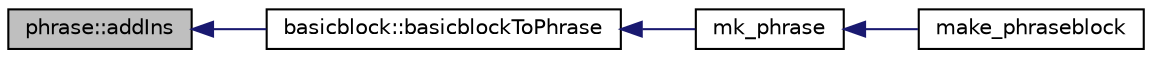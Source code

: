 digraph G
{
  edge [fontname="Helvetica",fontsize="10",labelfontname="Helvetica",labelfontsize="10"];
  node [fontname="Helvetica",fontsize="10",shape=record];
  rankdir=LR;
  Node1 [label="phrase::addIns",height=0.2,width=0.4,color="black", fillcolor="grey75", style="filled" fontcolor="black"];
  Node1 -> Node2 [dir=back,color="midnightblue",fontsize="10",style="solid",fontname="Helvetica"];
  Node2 [label="basicblock::basicblockToPhrase",height=0.2,width=0.4,color="black", fillcolor="white", style="filled",URL="$classbasicblock.html#af48f1b1d1c2618185cf63aa36098092c"];
  Node2 -> Node3 [dir=back,color="midnightblue",fontsize="10",style="solid",fontname="Helvetica"];
  Node3 [label="mk_phrase",height=0.2,width=0.4,color="black", fillcolor="white", style="filled",URL="$make__phraseblock_8cpp.html#a7eed5687b1a5832bd311490b19e7f8a3"];
  Node3 -> Node4 [dir=back,color="midnightblue",fontsize="10",style="solid",fontname="Helvetica"];
  Node4 [label="make_phraseblock",height=0.2,width=0.4,color="black", fillcolor="white", style="filled",URL="$make__phraseblock_8cpp.html#af5aea5750e9482dfe18f886b91b680b4"];
}
